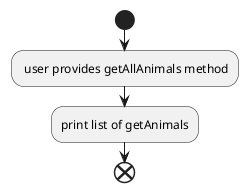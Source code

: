 @startuml

start

: user provides getAllAnimals method;
:print list of getAnimals;
end;
@enduml

@startuml
user--> AnimalShelterApp : input to get list of animals
AnimalShelterApp --> AnimalService : getListOfAnimals()
AnimalService --> AnimalRepository : getAnimals()
AnimalService <-- AnimalRepository : list<Animal>
AnimalShelterApp <-- AnimalService : list<Animal>
user <-- AnimalShelterApp : list<Animal>

@enduml